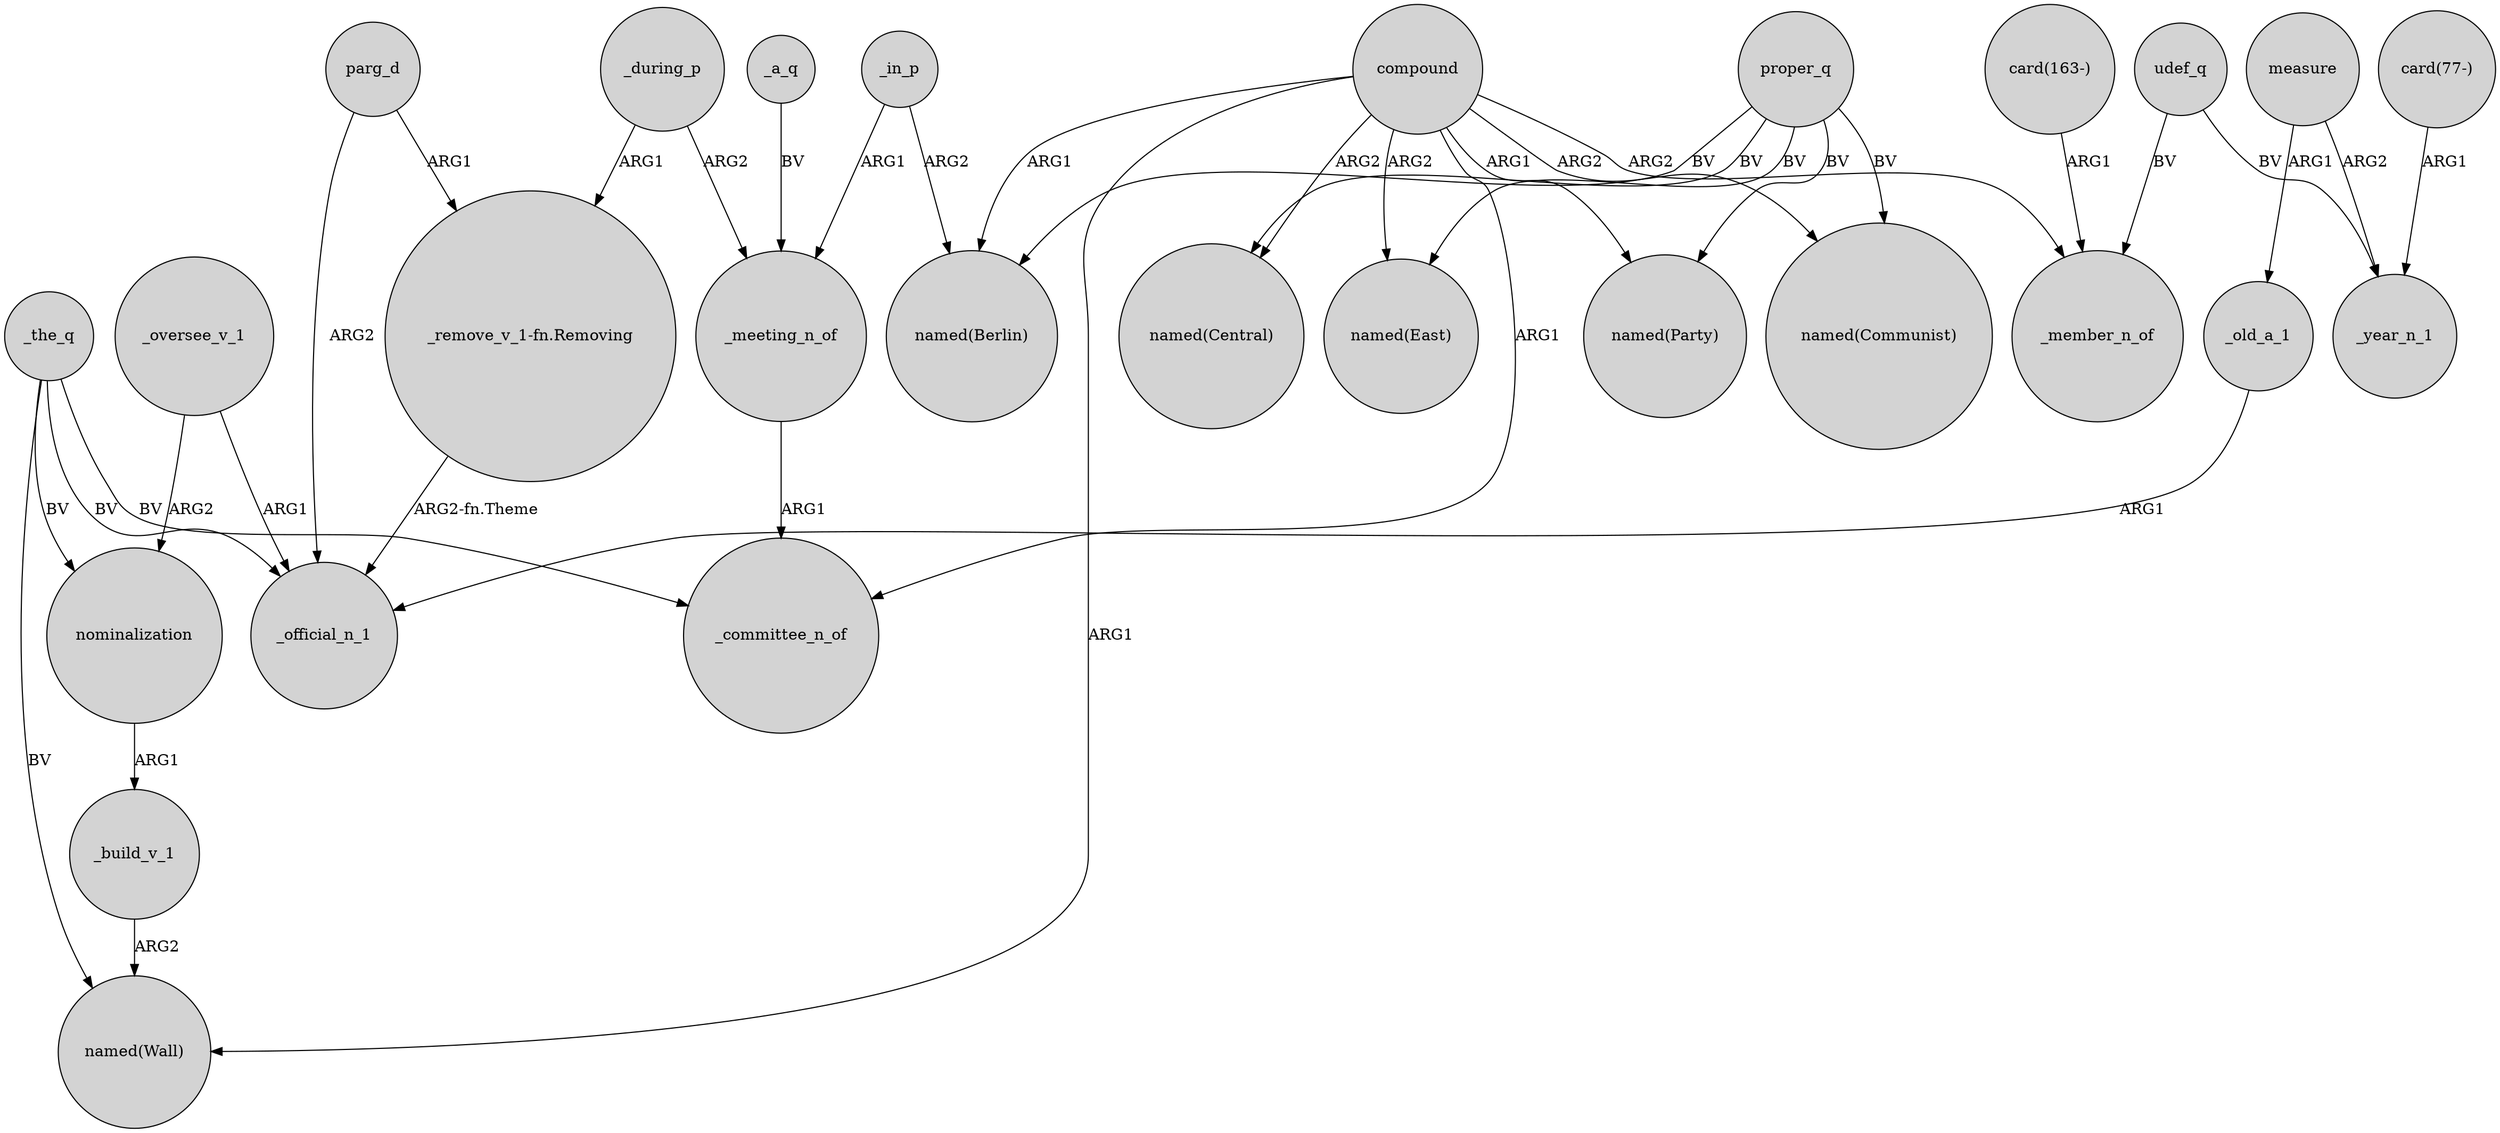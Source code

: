 digraph {
	node [shape=circle style=filled]
	_build_v_1 -> "named(Wall)" [label=ARG2]
	_the_q -> _official_n_1 [label=BV]
	measure -> _year_n_1 [label=ARG2]
	_in_p -> _meeting_n_of [label=ARG1]
	compound -> "named(Central)" [label=ARG2]
	_the_q -> "named(Wall)" [label=BV]
	"_remove_v_1-fn.Removing" -> _official_n_1 [label="ARG2-fn.Theme"]
	"card(77-)" -> _year_n_1 [label=ARG1]
	_the_q -> _committee_n_of [label=BV]
	_oversee_v_1 -> nominalization [label=ARG2]
	_oversee_v_1 -> _official_n_1 [label=ARG1]
	proper_q -> "named(Communist)" [label=BV]
	_during_p -> _meeting_n_of [label=ARG2]
	_a_q -> _meeting_n_of [label=BV]
	compound -> _member_n_of [label=ARG2]
	compound -> "named(Wall)" [label=ARG1]
	parg_d -> _official_n_1 [label=ARG2]
	parg_d -> "_remove_v_1-fn.Removing" [label=ARG1]
	measure -> _old_a_1 [label=ARG1]
	_during_p -> "_remove_v_1-fn.Removing" [label=ARG1]
	"card(163-)" -> _member_n_of [label=ARG1]
	compound -> "named(Party)" [label=ARG1]
	_old_a_1 -> _official_n_1 [label=ARG1]
	udef_q -> _member_n_of [label=BV]
	proper_q -> "named(Central)" [label=BV]
	_in_p -> "named(Berlin)" [label=ARG2]
	udef_q -> _year_n_1 [label=BV]
	compound -> "named(Berlin)" [label=ARG1]
	compound -> _committee_n_of [label=ARG1]
	compound -> "named(Communist)" [label=ARG2]
	nominalization -> _build_v_1 [label=ARG1]
	proper_q -> "named(Berlin)" [label=BV]
	proper_q -> "named(Party)" [label=BV]
	proper_q -> "named(East)" [label=BV]
	_meeting_n_of -> _committee_n_of [label=ARG1]
	compound -> "named(East)" [label=ARG2]
	_the_q -> nominalization [label=BV]
}
